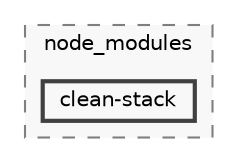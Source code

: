 digraph "backend/node_modules/clean-stack"
{
 // LATEX_PDF_SIZE
  bgcolor="transparent";
  edge [fontname=Helvetica,fontsize=10,labelfontname=Helvetica,labelfontsize=10];
  node [fontname=Helvetica,fontsize=10,shape=box,height=0.2,width=0.4];
  compound=true
  subgraph clusterdir_86dbea9de526ba50b112ba867d8b4b1f {
    graph [ bgcolor="#f8f8f8", pencolor="grey50", label="node_modules", fontname=Helvetica,fontsize=10 style="filled,dashed", URL="dir_86dbea9de526ba50b112ba867d8b4b1f.html",tooltip=""]
  dir_e4619a791e3bd4738c4d019a4827bead [label="clean-stack", fillcolor="#f8f8f8", color="grey25", style="filled,bold", URL="dir_e4619a791e3bd4738c4d019a4827bead.html",tooltip=""];
  }
}
